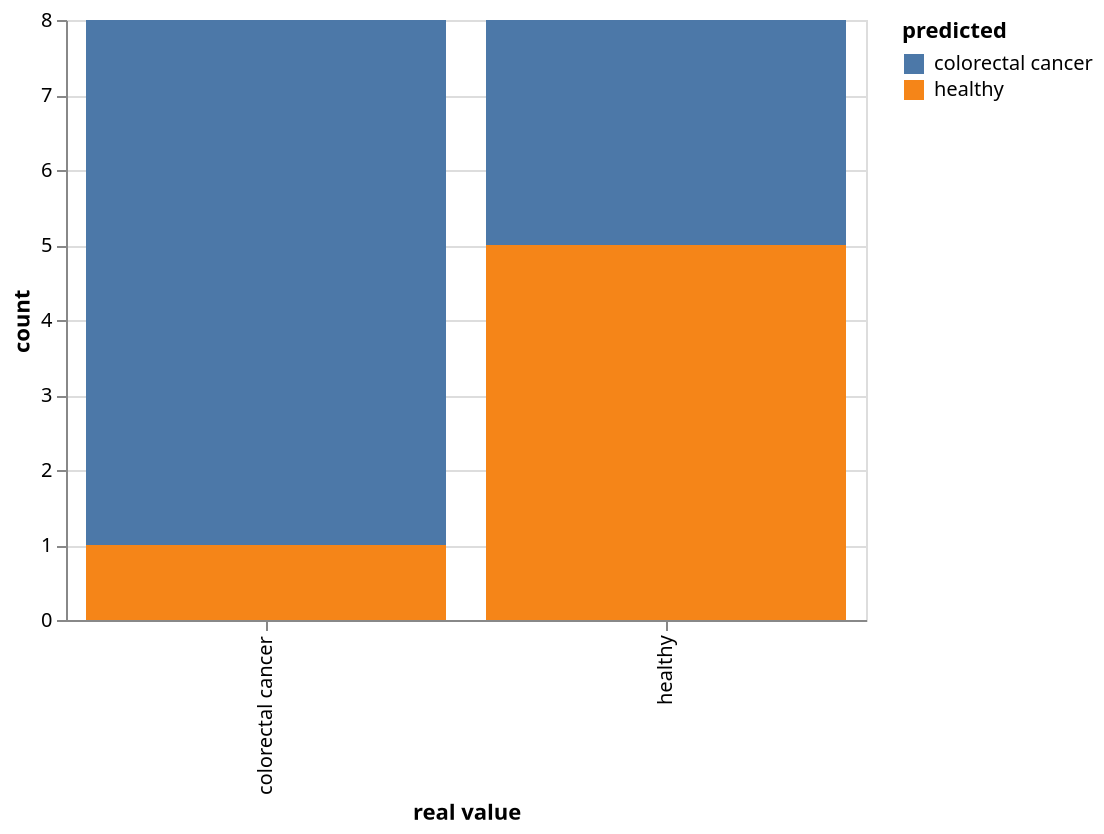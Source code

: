 {
  "$schema": "https://vega.github.io/schema/vega-lite/v5.json",
  "width": 400,
  "height": 300,
  "data": {
    "values": [
      {
        "real": "colorectal cancer",
        "predicted": "colorectal cancer"
      },
      {
        "real": "colorectal cancer",
        "predicted": "colorectal cancer"
      },
      {
        "real": "colorectal cancer",
        "predicted": "healthy"
      },
      {
        "real": "colorectal cancer",
        "predicted": "colorectal cancer"
      },
      {
        "real": "colorectal cancer",
        "predicted": "colorectal cancer"
      },
      {
        "real": "colorectal cancer",
        "predicted": "colorectal cancer"
      },
      {
        "real": "colorectal cancer",
        "predicted": "colorectal cancer"
      },
      {
        "real": "colorectal cancer",
        "predicted": "colorectal cancer"
      },
      {
        "real": "healthy",
        "predicted": "healthy"
      },
      {
        "real": "healthy",
        "predicted": "healthy"
      },
      {
        "real": "healthy",
        "predicted": "healthy"
      },
      {
        "real": "healthy",
        "predicted": "colorectal cancer"
      },
      {
        "real": "healthy",
        "predicted": "colorectal cancer"
      },
      {
        "real": "healthy",
        "predicted": "healthy"
      },
      {
        "real": "healthy",
        "predicted": "colorectal cancer"
      },
      {
        "real": "healthy",
        "predicted": "healthy"
      }
    ]
  },
  "mark": {
    "type": "bar",
    "tooltip": true
  },
  "encoding": {
    "color": {
      "field": "predicted",
      "type": "nominal"
    },
    "x": {
      "field": "real",
      "type": "nominal",
      "axis": {
        "title": "real value"
      }
    },
    "y": {
      "aggregate": "count",
      "field": "predicted",
      "type": "quantitative",
      "axis": {
        "title": "count"
      }
    }
  }
}